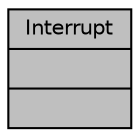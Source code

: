 digraph "Interrupt"
{
  edge [fontname="Helvetica",fontsize="10",labelfontname="Helvetica",labelfontsize="10"];
  node [fontname="Helvetica",fontsize="10",shape=record];
  Node1 [label="{Interrupt\n||}",height=0.2,width=0.4,color="black", fillcolor="grey75", style="filled", fontcolor="black"];
}
